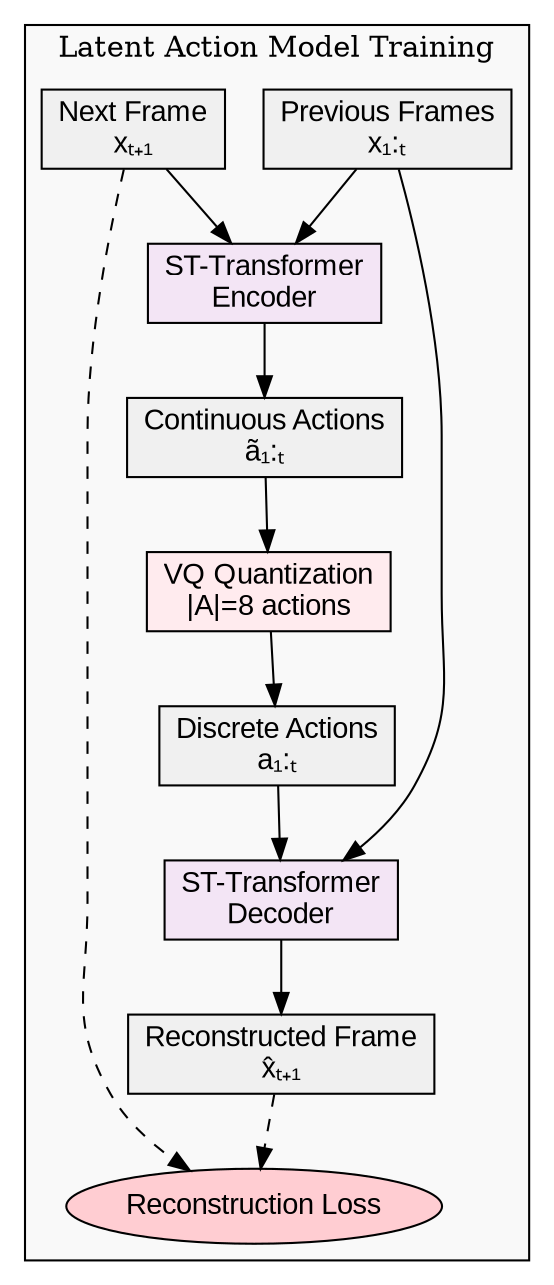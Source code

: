 digraph LatentActionModel {
    rankdir=TD;
    node [shape=box, style=filled, fontname="Arial"];
    
    subgraph cluster_lam {
        label="Latent Action Model Training";
        style=filled;
        fillcolor="#f9f9f9";
        
        prev_frames [label="Previous Frames\nx₁:ₜ", fillcolor="#f0f0f0"];
        next_frame [label="Next Frame\nxₜ₊₁", fillcolor="#f0f0f0"];
        encoder [label="ST-Transformer\nEncoder", fillcolor="#f3e5f5"];
        
        continuous_actions [label="Continuous Actions\nã₁:ₜ", fillcolor="#f0f0f0"];
        vq_quantization [label="VQ Quantization\n|A|=8 actions", fillcolor="#ffebee"];
        discrete_actions [label="Discrete Actions\na₁:ₜ", fillcolor="#f0f0f0"];
        
        decoder [label="ST-Transformer\nDecoder", fillcolor="#f3e5f5"];
        reconstructed_frame [label="Reconstructed Frame\nx̂ₜ₊₁", fillcolor="#f0f0f0"];
        
        loss [label="Reconstruction Loss", fillcolor="#ffcdd2", shape=ellipse];
        
        prev_frames -> encoder;
        next_frame -> encoder;
        encoder -> continuous_actions;
        continuous_actions -> vq_quantization;
        vq_quantization -> discrete_actions;
        
        prev_frames -> decoder;
        discrete_actions -> decoder;
        decoder -> reconstructed_frame;
        
        next_frame -> loss [style=dashed];
        reconstructed_frame -> loss [style=dashed];
    }
}
